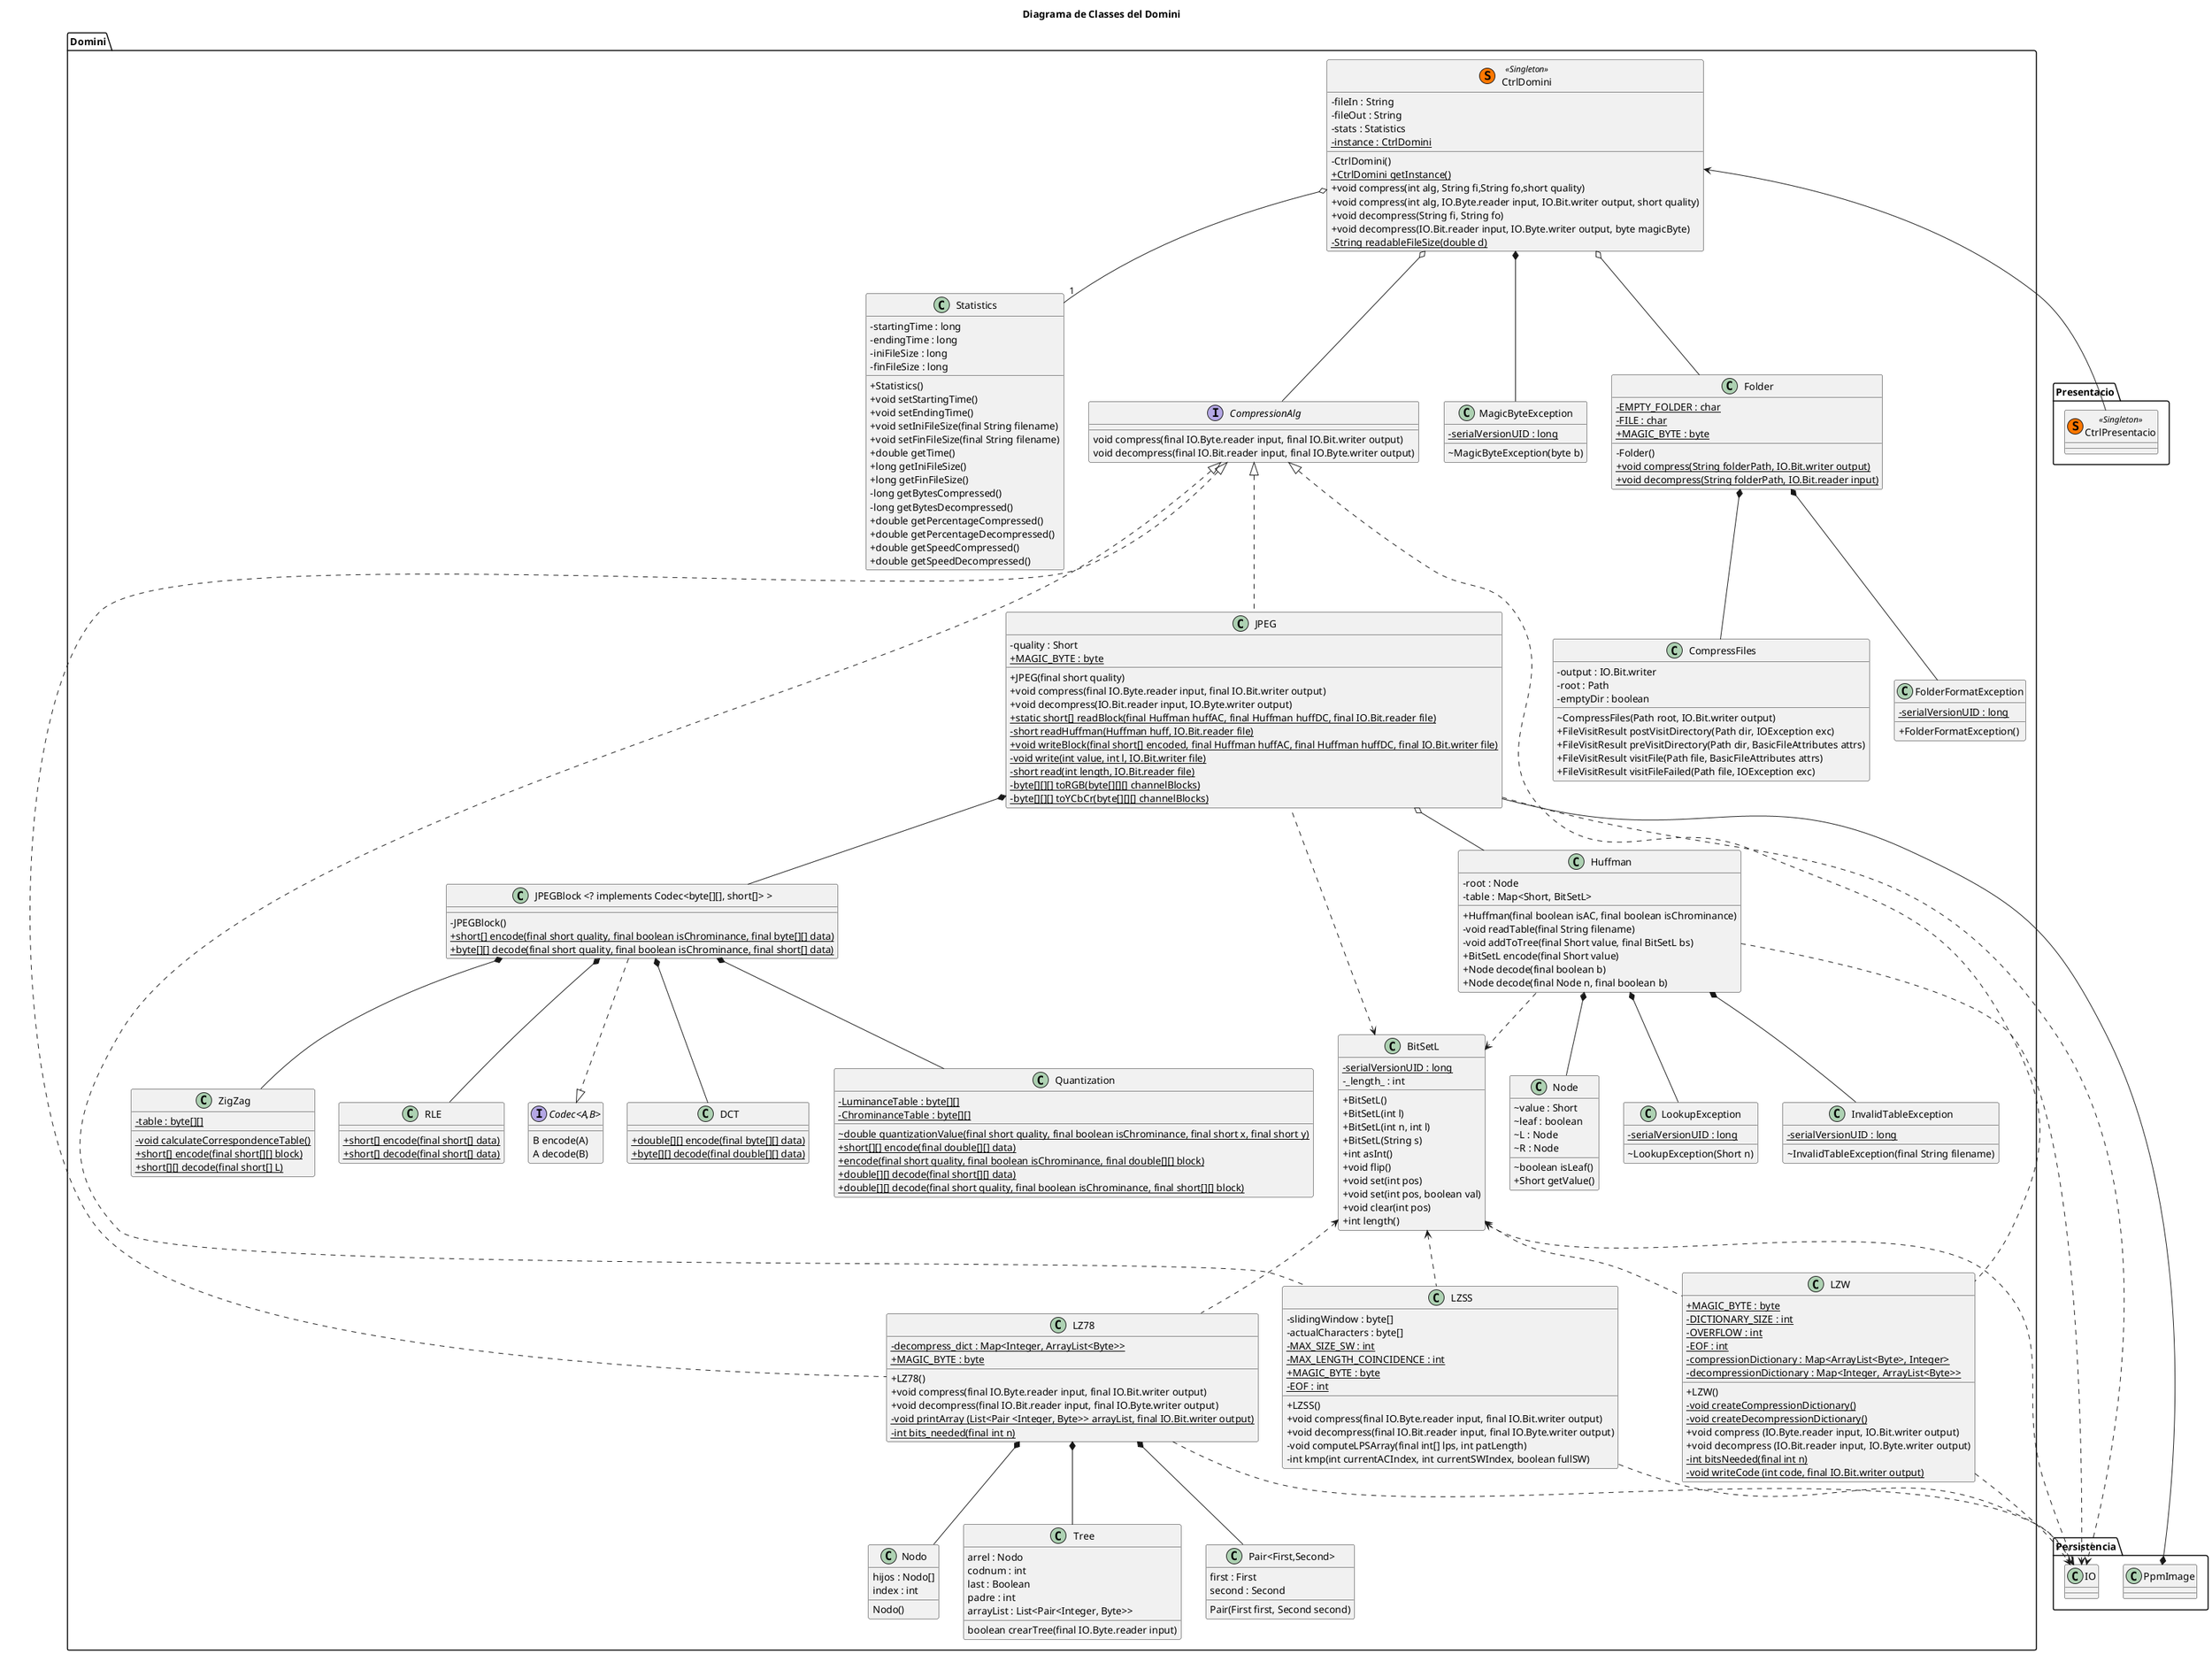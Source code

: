@startuml

skinparam classAttributeIconSize 0
skinparam genericDisplay old

title Diagrama de Classes del Domini

package Persistencia {
    class IO
    class PpmImage
}

package Presentacio {
    class CtrlPresentacio << (S,#FF7700) Singleton >>
}

package Domini {
    class "CtrlDomini" as CDom << (S,#FF7700) Singleton >>{
        -fileIn : String
        -fileOut : String
        -stats : Statistics
        {static}-instance : CtrlDomini
        -CtrlDomini()
        {static} + CtrlDomini getInstance()
        +void compress(int alg, String fi,String fo,short quality)
        +void compress(int alg, IO.Byte.reader input, IO.Bit.writer output, short quality)
        +void decompress(String fi, String fo)
        +void decompress(IO.Bit.reader input, IO.Byte.writer output, byte magicByte)
        {static}-String readableFileSize(double d)
    }
    class MagicByteException {
        {static}-serialVersionUID : long
        ~MagicByteException(byte b)
    }
    class JPEG {
        - quality : Short
        {static}+MAGIC_BYTE : byte
        +JPEG(final short quality)
        +void compress(final IO.Byte.reader input, final IO.Bit.writer output)
        +void decompress(IO.Bit.reader input, IO.Byte.writer output)
        {static}+static short[] readBlock(final Huffman huffAC, final Huffman huffDC, final IO.Bit.reader file)
        {static}-short readHuffman(Huffman huff, IO.Bit.reader file)
        {static}+void writeBlock(final short[] encoded, final Huffman huffAC, final Huffman huffDC, final IO.Bit.writer file)
        {static}-void write(int value, int l, IO.Bit.writer file)
        {static}-short read(int length, IO.Bit.reader file)
        {static}-byte[][][] toRGB(byte[][][] channelBlocks)
        {static}-byte[][][] toYCbCr(byte[][][] channelBlocks)
    }
    class LZ78 {
        {static}-decompress_dict : Map<Integer, ArrayList<Byte>>
        {static}+MAGIC_BYTE : byte
        +LZ78()
        +void compress(final IO.Byte.reader input, final IO.Bit.writer output)
        +void decompress(final IO.Bit.reader input, final IO.Byte.writer output)
        {static}-void printArray (List<Pair <Integer, Byte>> arrayList, final IO.Bit.writer output)
        {static}-int bits_needed(final int n)

    }
    -class "Pair<First,Second>" as Pair {
        first : First
        second : Second
        Pair(First first, Second second)
    }
    -class Nodo {
        hijos : Nodo[]
        index : int
        Nodo()
    }
    -class Tree {
        arrel : Nodo
        codnum : int
        last : Boolean
        padre : int
        arrayList : List<Pair<Integer, Byte>>
        boolean crearTree(final IO.Byte.reader input)
    }
    class LZW {
        {static}+ MAGIC_BYTE : byte
        {static}-DICTIONARY_SIZE : int
        {static}-OVERFLOW : int
        {static}-EOF : int
        {static}-compressionDictionary : Map<ArrayList<Byte>, Integer>
        {static}-decompressionDictionary : Map<Integer, ArrayList<Byte>>
        +LZW()
        {static}-void createCompressionDictionary()
        {static}-void createDecompressionDictionary()
        +void compress (IO.Byte.reader input, IO.Bit.writer output)
        +void decompress (IO.Bit.reader input, IO.Byte.writer output)
        {static}-int bitsNeeded(final int n)
        {static}-void writeCode (int code, final IO.Bit.writer output)
    }
    class LZSS {
        -slidingWindow : byte[]
        -actualCharacters : byte[]
        {static}-MAX_SIZE_SW : int
        {static}-MAX_LENGTH_COINCIDENCE : int
        {static}+MAGIC_BYTE : byte
        {static}-EOF : int
        +LZSS()
        +void compress(final IO.Byte.reader input, final IO.Bit.writer output)
        +void decompress(final IO.Bit.reader input, final IO.Byte.writer output)
        -void computeLPSArray(final int[] lps, int patLength)
        -int kmp(int currentACIndex, int currentSWIndex, boolean fullSW)
    }
    class Folder {
        {static}-EMPTY_FOLDER : char
        {static}-FILE : char
        {static}+MAGIC_BYTE : byte
        -Folder()
        {static}+void compress(String folderPath, IO.Bit.writer output)
        {static}+void decompress(String folderPath, IO.Bit.reader input)
    }
    class CompressFiles {
        -output : IO.Bit.writer
        -root : Path
        -emptyDir : boolean
        ~CompressFiles(Path root, IO.Bit.writer output)
        +FileVisitResult postVisitDirectory(Path dir, IOException exc)
        +FileVisitResult preVisitDirectory(Path dir, BasicFileAttributes attrs)
        +FileVisitResult visitFile(Path file, BasicFileAttributes attrs)
        +FileVisitResult visitFileFailed(Path file, IOException exc)
    }
    class FolderFormatException {
        {static}-serialVersionUID : long
        +FolderFormatException()
    }
    class Statistics {
        -startingTime : long
        -endingTime : long
        -iniFileSize : long
        -finFileSize : long
        +Statistics()
        +void setStartingTime()
        +void setEndingTime()
        +void setIniFileSize(final String filename)
        +void setFinFileSize(final String filename)
        +double getTime()
        +long getIniFileSize()
        +long getFinFileSize()
        -long getBytesCompressed()
        -long getBytesDecompressed()
        +double getPercentageCompressed()
        +double getPercentageDecompressed()
        +double getSpeedCompressed()
        +double getSpeedDecompressed()
    }
    class BitSetL {
        {static}- serialVersionUID : long
        -_length_ : int
        +BitSetL()
        +BitSetL(int l)
        +BitSetL(int n, int l)
        +BitSetL(String s)
        +int asInt()
        +void flip()
        +void set(int pos)
        +void set(int pos, boolean val)
        +void clear(int pos)
        +int length()
    }
    interface CompressionAlg {
        void compress(final IO.Byte.reader input, final IO.Bit.writer output)
        void decompress(final IO.Bit.reader input, final IO.Byte.writer output)
    }
    interface Codec<A,B> {
        B encode(A)
        A decode(B)
    }
    class JPEGBlock as "JPEGBlock <? implements Codec<byte[][], short[]> >" {
        -JPEGBlock()
        {static}+short[] encode(final short quality, final boolean isChrominance, final byte[][] data)
        {static}+byte[][] decode(final short quality, final boolean isChrominance, final short[] data)
    }
    class DCT {
        {static}+double[][] encode(final byte[][] data)
        {static}+byte[][] decode(final double[][] data)
    }
    class Quantization {
        {static}-LuminanceTable : byte[][]
        {static}-ChrominanceTable : byte[][]
        {static}~double quantizationValue(final short quality, final boolean isChrominance, final short x, final short y)
        {static}+short[][] encode(final double[][] data)
        {static}+encode(final short quality, final boolean isChrominance, final double[][] block)
        {static}+double[][] decode(final short[][] data)
        {static}+double[][] decode(final short quality, final boolean isChrominance, final short[][] block)
    }
    class ZigZag {
        {static}-table : byte[][]
        {static}-void calculateCorrespondenceTable()
        {static}+short[] encode(final short[][] block)
        {static}+short[][] decode(final short[] L)
    }
    class RLE {
        {static}+short[] encode(final short[] data)
        {static}+short[] decode(final short[] data)
    }
    class Huffman {
        - root : Node
        - table : Map<Short, BitSetL>
        +Huffman(final boolean isAC, final boolean isChrominance)
        -void readTable(final String filename)
        -void addToTree(final Short value, final BitSetL bs)
        +BitSetL encode(final Short value)
        +Node decode(final boolean b)
        +Node decode(final Node n, final boolean b)
    }
    class Node {
        ~value : Short
        ~leaf : boolean
        ~L : Node
        ~R : Node
        ~boolean isLeaf()
        +Short getValue()
    }
    class LookupException {
        {static} -serialVersionUID : long
        ~LookupException(Short n)
    }
    class InvalidTableException {
        {static} -serialVersionUID : long
        ~InvalidTableException(final String filename)
    }
    CDom <-- CtrlPresentacio

    CDom o-- "1" Statistics
    CDom o-- CompressionAlg
    CDom o-- Folder

    CDom *-- MagicByteException

    CompressionAlg <|.. LZ78
    CompressionAlg <|.. LZW
    CompressionAlg <|.. LZSS
    CompressionAlg <|.. JPEG

    LZ78 ..> IO
    LZSS ..> IO
    LZW ..> IO
    JPEG ..> IO
    Huffman ..> IO

    LZ78 *-- Pair
    LZ78 *-- Tree
    LZ78 *-- Nodo

    Folder *-- CompressFiles
    Folder *-- FolderFormatException

    PpmImage *-- JPEG

    BitSetL <.. IO
    BitSetL <.. LZ78
    BitSetL <.. LZSS
    BitSetL <.. JPEG
    BitSetL <.. LZW

    JPEG *-- JPEGBlock
    JPEG o-- Huffman

    Huffman ..> BitSetL

    JPEGBlock *-- DCT
    JPEGBlock *-- Quantization
    JPEGBlock *-- ZigZag
    JPEGBlock *-- RLE
    JPEGBlock ..|> Codec

    Huffman *-- Node
    Huffman *-- LookupException
    Huffman *-- InvalidTableException
}

@enduml
